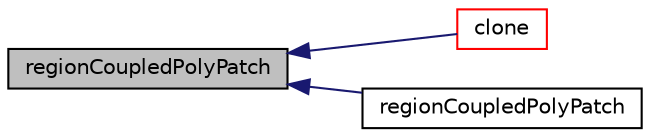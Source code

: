 digraph "regionCoupledPolyPatch"
{
  bgcolor="transparent";
  edge [fontname="Helvetica",fontsize="10",labelfontname="Helvetica",labelfontsize="10"];
  node [fontname="Helvetica",fontsize="10",shape=record];
  rankdir="LR";
  Node1 [label="regionCoupledPolyPatch",height=0.2,width=0.4,color="black", fillcolor="grey75", style="filled", fontcolor="black"];
  Node1 -> Node2 [dir="back",color="midnightblue",fontsize="10",style="solid",fontname="Helvetica"];
  Node2 [label="clone",height=0.2,width=0.4,color="red",URL="$a26317.html#adbf8c0a436d777bd346c3ab2a4b087df",tooltip="Construct and return a clone, resetting the boundary mesh. "];
  Node1 -> Node4 [dir="back",color="midnightblue",fontsize="10",style="solid",fontname="Helvetica"];
  Node4 [label="regionCoupledPolyPatch",height=0.2,width=0.4,color="black",URL="$a26317.html#ab2f6cfaf8a7d2d10349c0cefd79823fb",tooltip="Construct from dictionary. "];
}
